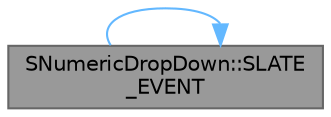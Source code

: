 digraph "SNumericDropDown::SLATE_EVENT"
{
 // INTERACTIVE_SVG=YES
 // LATEX_PDF_SIZE
  bgcolor="transparent";
  edge [fontname=Helvetica,fontsize=10,labelfontname=Helvetica,labelfontsize=10];
  node [fontname=Helvetica,fontsize=10,shape=box,height=0.2,width=0.4];
  rankdir="RL";
  Node1 [id="Node000001",label="SNumericDropDown::SLATE\l_EVENT",height=0.2,width=0.4,color="gray40", fillcolor="grey60", style="filled", fontcolor="black",tooltip="The callback for when the value changes."];
  Node1 -> Node1 [id="edge1_Node000001_Node000001",dir="back",color="steelblue1",style="solid",tooltip=" "];
}
